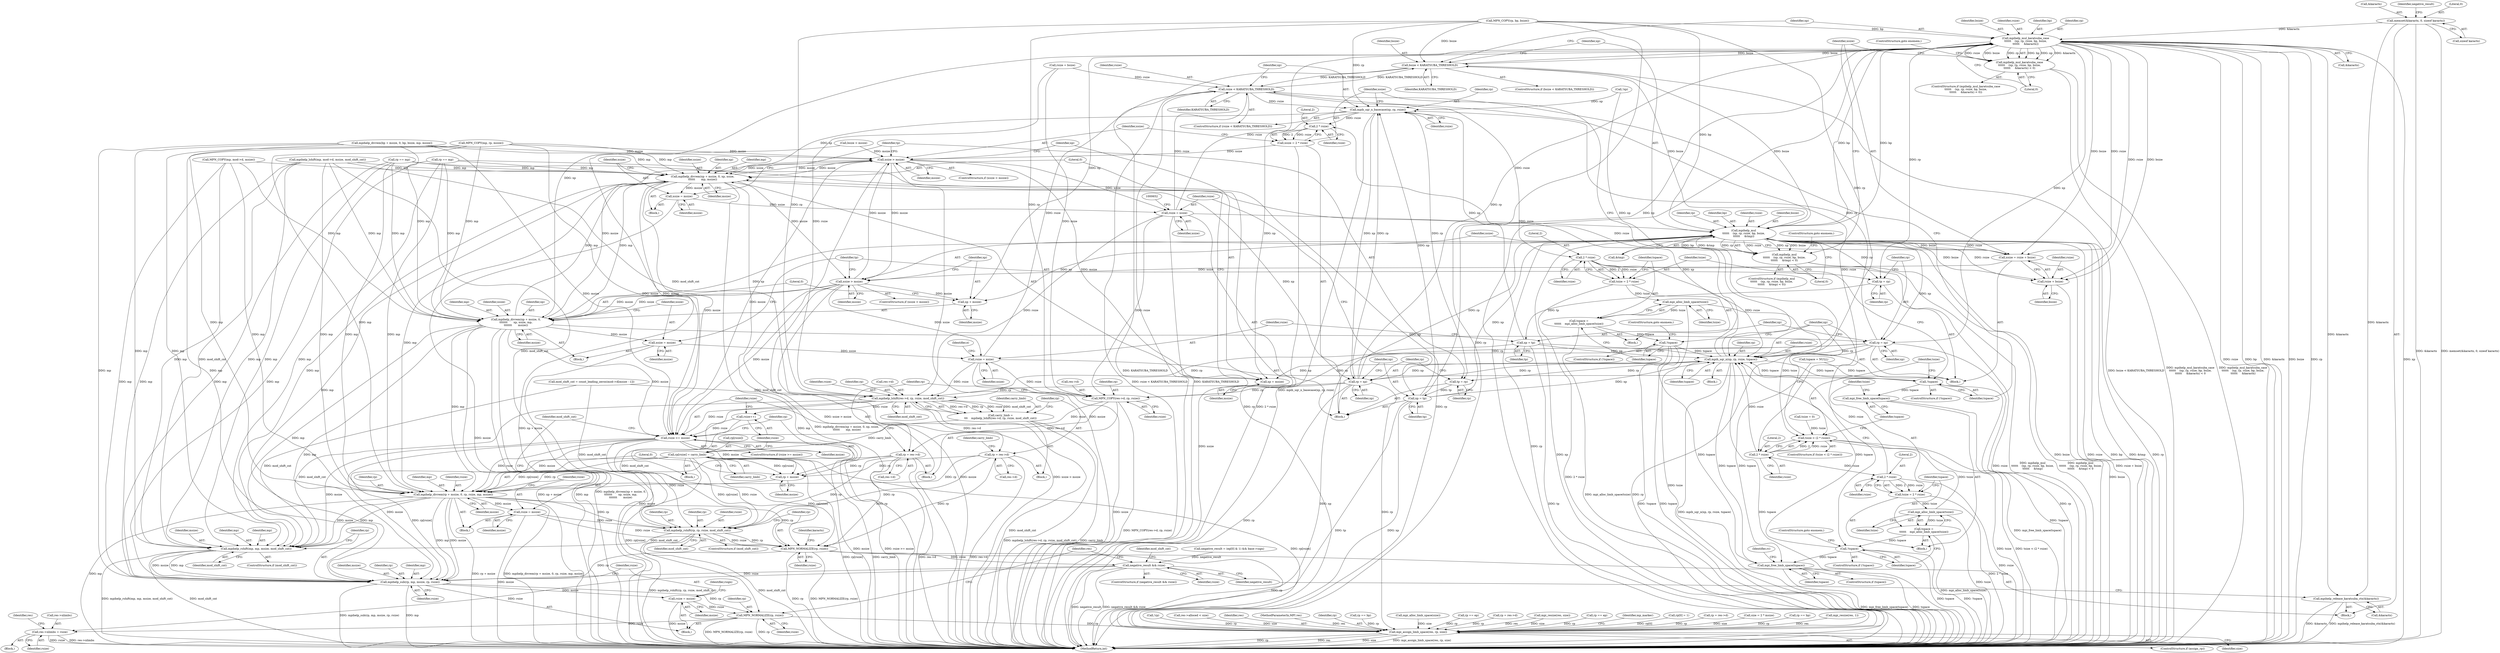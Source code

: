 digraph "0_linux_f5527fffff3f002b0a6b376163613b82f69de073@API" {
"1000508" [label="(Call,memset(&karactx, 0, sizeof karactx))"];
"1000678" [label="(Call,mpihelp_mul_karatsuba_case\n\t\t\t\t\t\t    (xp, rp, rsize, bp, bsize,\n\t\t\t\t\t\t     &karactx))"];
"1000657" [label="(Call,bsize < KARATSUBA_THRESHOLD)"];
"1000561" [label="(Call,rsize < KARATSUBA_THRESHOLD)"];
"1000564" [label="(Call,mpih_sqr_n_basecase(xp, rp, rsize))"];
"1000617" [label="(Call,2 * rsize)"];
"1000615" [label="(Call,xsize = 2 * rsize)"];
"1000621" [label="(Call,xsize > msize)"];
"1000625" [label="(Call,mpihelp_divrem(xp + msize, 0, xp, xsize,\n\t\t\t\t\t\t       mp, msize))"];
"1000634" [label="(Call,xsize = msize)"];
"1000646" [label="(Call,rsize = xsize)"];
"1000664" [label="(Call,mpihelp_mul\n\t\t\t\t\t\t    (xp, rp, rsize, bp, bsize,\n\t\t\t\t\t\t     &tmp))"];
"1000663" [label="(Call,mpihelp_mul\n\t\t\t\t\t\t    (xp, rp, rsize, bp, bsize,\n\t\t\t\t\t\t     &tmp) < 0)"];
"1000688" [label="(Call,xsize = rsize + bsize)"];
"1000694" [label="(Call,xsize > msize)"];
"1000698" [label="(Call,mpihelp_divrem(xp + msize, 0,\n\t\t\t\t\t\t\t       xp, xsize, mp,\n\t\t\t\t\t\t\t       msize))"];
"1000707" [label="(Call,xsize = msize)"];
"1000719" [label="(Call,rsize = xsize)"];
"1000747" [label="(Call,mpihelp_lshift(res->d, rp, rsize, mod_shift_cnt))"];
"1000745" [label="(Call,carry_limb =\n\t\t\t    mpihelp_lshift(res->d, rp, rsize, mod_shift_cnt))"];
"1000762" [label="(Call,rp[rsize] = carry_limb)"];
"1000787" [label="(Call,mpihelp_divrem(rp + msize, 0, rp, rsize, mp, msize))"];
"1000796" [label="(Call,rsize = msize)"];
"1000801" [label="(Call,mpihelp_rshift(rp, rp, rsize, mod_shift_cnt))"];
"1000806" [label="(Call,MPN_NORMALIZE(rp, rsize))"];
"1000813" [label="(Call,negative_result && rsize)"];
"1000824" [label="(Call,mpihelp_sub(rp, mp, msize, rp, rsize))"];
"1000830" [label="(Call,rsize = msize)"];
"1000836" [label="(Call,MPN_NORMALIZE(rp, rsize))"];
"1000839" [label="(Call,res->nlimbs = rsize)"];
"1000856" [label="(Call,mpi_assign_limb_space(res, rp, size))"];
"1000819" [label="(Call,mpihelp_rshift(mp, mp, msize, mod_shift_cnt))"];
"1000788" [label="(Call,rp + msize)"];
"1000754" [label="(Call,rp = res->d)"];
"1000767" [label="(Call,rsize++)"];
"1000783" [label="(Call,rsize >= msize)"];
"1000771" [label="(Call,MPN_COPY(res->d, rp, rsize))"];
"1000777" [label="(Call,rp = res->d)"];
"1000713" [label="(Call,rp = xp)"];
"1000610" [label="(Call,mpih_sqr_n(xp, rp, rsize, tspace))"];
"1000571" [label="(Call,!tspace)"];
"1000595" [label="(Call,mpi_free_limb_space(tspace))"];
"1000626" [label="(Call,xp + msize)"];
"1000637" [label="(Call,tp = rp)"];
"1000643" [label="(Call,xp = tp)"];
"1000640" [label="(Call,rp = xp)"];
"1000878" [label="(Call,mpi_free_limb_space(tspace))"];
"1000699" [label="(Call,xp + msize)"];
"1000690" [label="(Call,rsize + bsize)"];
"1000710" [label="(Call,tp = rp)"];
"1000716" [label="(Call,xp = tp)"];
"1000576" [label="(Call,2 * rsize)"];
"1000574" [label="(Call,tsize = 2 * rsize)"];
"1000581" [label="(Call,mpi_alloc_limb_space(tsize))"];
"1000579" [label="(Call,tspace =\n\t\t\t\t\t\t    mpi_alloc_limb_space(tsize))"];
"1000584" [label="(Call,!tspace)"];
"1000589" [label="(Call,tsize < (2 * rsize))"];
"1000591" [label="(Call,2 * rsize)"];
"1000599" [label="(Call,2 * rsize)"];
"1000597" [label="(Call,tsize = 2 * rsize)"];
"1000604" [label="(Call,mpi_alloc_limb_space(tsize))"];
"1000602" [label="(Call,tspace =\n\t\t\t\t\t\t    mpi_alloc_limb_space(tsize))"];
"1000607" [label="(Call,!tspace)"];
"1000677" [label="(Call,mpihelp_mul_karatsuba_case\n\t\t\t\t\t\t    (xp, rp, rsize, bp, bsize,\n\t\t\t\t\t\t     &karactx) < 0)"];
"1000809" [label="(Call,mpihelp_release_karatsuba_ctx(&karactx))"];
"1000809" [label="(Call,mpihelp_release_karatsuba_ctx(&karactx))"];
"1000716" [label="(Call,xp = tp)"];
"1000586" [label="(ControlStructure,goto enomem;)"];
"1000672" [label="(Literal,0)"];
"1000839" [label="(Call,res->nlimbs = rsize)"];
"1000647" [label="(Identifier,rsize)"];
"1000333" [label="(Call,mpihelp_divrem(bp + msize, 0, bp, bsize, mp, msize))"];
"1000633" [label="(Identifier,msize)"];
"1000792" [label="(Identifier,rp)"];
"1000811" [label="(Identifier,karactx)"];
"1000614" [label="(Identifier,tspace)"];
"1000714" [label="(Identifier,rp)"];
"1000692" [label="(Identifier,bsize)"];
"1000575" [label="(Identifier,tsize)"];
"1000609" [label="(ControlStructure,goto enomem;)"];
"1000686" [label="(Literal,0)"];
"1000761" [label="(Block,)"];
"1000797" [label="(Identifier,rsize)"];
"1000599" [label="(Call,2 * rsize)"];
"1000666" [label="(Identifier,rp)"];
"1000678" [label="(Call,mpihelp_mul_karatsuba_case\n\t\t\t\t\t\t    (xp, rp, rsize, bp, bsize,\n\t\t\t\t\t\t     &karactx))"];
"1000708" [label="(Identifier,xsize)"];
"1000628" [label="(Identifier,msize)"];
"1000687" [label="(ControlStructure,goto enomem;)"];
"1000509" [label="(Call,&karactx)"];
"1000694" [label="(Call,xsize > msize)"];
"1000683" [label="(Identifier,bsize)"];
"1000876" [label="(ControlStructure,if (tspace))"];
"1000668" [label="(Identifier,bp)"];
"1000806" [label="(Call,MPN_NORMALIZE(rp, rsize))"];
"1000596" [label="(Identifier,tspace)"];
"1000823" [label="(Identifier,mod_shift_cnt)"];
"1000707" [label="(Call,xsize = msize)"];
"1000676" [label="(ControlStructure,if (mpihelp_mul_karatsuba_case\n\t\t\t\t\t\t    (xp, rp, rsize, bp, bsize,\n\t\t\t\t\t\t     &karactx) < 0))"];
"1000564" [label="(Call,mpih_sqr_n_basecase(xp, rp, rsize))"];
"1000782" [label="(ControlStructure,if (rsize >= msize))"];
"1000834" [label="(Identifier,rsign)"];
"1000557" [label="(Block,)"];
"1000311" [label="(Call,bsize > msize)"];
"1000838" [label="(Identifier,rsize)"];
"1000703" [label="(Identifier,xp)"];
"1000818" [label="(Identifier,mod_shift_cnt)"];
"1000815" [label="(Identifier,rsize)"];
"1000702" [label="(Literal,0)"];
"1000681" [label="(Identifier,rsize)"];
"1000382" [label="(Call,rp == mp)"];
"1000663" [label="(Call,mpihelp_mul\n\t\t\t\t\t\t    (xp, rp, rsize, bp, bsize,\n\t\t\t\t\t\t     &tmp) < 0)"];
"1000706" [label="(Identifier,msize)"];
"1000253" [label="(Call,rp[0] = 1)"];
"1000645" [label="(Identifier,tp)"];
"1000819" [label="(Call,mpihelp_rshift(mp, mp, msize, mod_shift_cnt))"];
"1000798" [label="(Identifier,msize)"];
"1000515" [label="(Identifier,negative_result)"];
"1000248" [label="(Call,rp = res->d)"];
"1000608" [label="(Identifier,tspace)"];
"1000800" [label="(Identifier,mod_shift_cnt)"];
"1000747" [label="(Call,mpihelp_lshift(res->d, rp, rsize, mod_shift_cnt))"];
"1000626" [label="(Call,xp + msize)"];
"1000286" [label="(Call,mpihelp_lshift(mp, mod->d, msize, mod_shift_cnt))"];
"1000771" [label="(Call,MPN_COPY(res->d, rp, rsize))"];
"1000794" [label="(Identifier,mp)"];
"1000689" [label="(Identifier,xsize)"];
"1000183" [label="(Call,size = 2 * msize)"];
"1000804" [label="(Identifier,rsize)"];
"1000760" [label="(Identifier,carry_limb)"];
"1000639" [label="(Identifier,rp)"];
"1000572" [label="(Identifier,tspace)"];
"1000825" [label="(Identifier,rp)"];
"1000624" [label="(Block,)"];
"1000841" [label="(Identifier,res)"];
"1000696" [label="(Identifier,msize)"];
"1000711" [label="(Identifier,tp)"];
"1000667" [label="(Identifier,rsize)"];
"1000881" [label="(Identifier,rc)"];
"1000799" [label="(ControlStructure,if (mod_shift_cnt))"];
"1000643" [label="(Call,xp = tp)"];
"1000831" [label="(Identifier,rsize)"];
"1000567" [label="(Identifier,rsize)"];
"1000629" [label="(Literal,0)"];
"1000723" [label="(Identifier,e)"];
"1000700" [label="(Identifier,xp)"];
"1000814" [label="(Identifier,negative_result)"];
"1000632" [label="(Identifier,mp)"];
"1000719" [label="(Call,rsize = xsize)"];
"1000843" [label="(Identifier,rsize)"];
"1000817" [label="(ControlStructure,if (mod_shift_cnt))"];
"1000595" [label="(Call,mpi_free_limb_space(tspace))"];
"1000644" [label="(Identifier,xp)"];
"1000385" [label="(Call,rp == bp)"];
"1000560" [label="(ControlStructure,if (rsize < KARATSUBA_THRESHOLD))"];
"1000768" [label="(Identifier,rsize)"];
"1000801" [label="(Call,mpihelp_rshift(rp, rp, rsize, mod_shift_cnt))"];
"1000592" [label="(Literal,2)"];
"1000748" [label="(Call,res->d)"];
"1000473" [label="(Call,MPN_COPY(mp, rp, msize))"];
"1000243" [label="(Call,mpi_resize(res, 1))"];
"1000697" [label="(Block,)"];
"1000611" [label="(Identifier,xp)"];
"1000512" [label="(Call,sizeof karactx)"];
"1000832" [label="(Identifier,msize)"];
"1000580" [label="(Identifier,tspace)"];
"1000673" [label="(ControlStructure,goto enomem;)"];
"1000636" [label="(Identifier,msize)"];
"1000394" [label="(Call,!rp)"];
"1000856" [label="(Call,mpi_assign_limb_space(res, rp, size))"];
"1000790" [label="(Identifier,msize)"];
"1000511" [label="(Literal,0)"];
"1000477" [label="(Call,MPN_COPY(rp, bp, bsize))"];
"1000294" [label="(Call,MPN_COPY(mp, mod->d, msize))"];
"1000604" [label="(Call,mpi_alloc_limb_space(tsize))"];
"1000481" [label="(Call,rsize = bsize)"];
"1000721" [label="(Identifier,xsize)"];
"1000699" [label="(Call,xp + msize)"];
"1000635" [label="(Identifier,xsize)"];
"1000617" [label="(Call,2 * rsize)"];
"1000573" [label="(Block,)"];
"1000370" [label="(Call,res->alloced < size)"];
"1000631" [label="(Identifier,xsize)"];
"1000634" [label="(Call,xsize = msize)"];
"1000786" [label="(Block,)"];
"1000820" [label="(Identifier,mp)"];
"1000717" [label="(Identifier,xp)"];
"1000613" [label="(Identifier,rsize)"];
"1000691" [label="(Identifier,rsize)"];
"1000720" [label="(Identifier,rsize)"];
"1000712" [label="(Identifier,rp)"];
"1000659" [label="(Identifier,KARATSUBA_THRESHOLD)"];
"1000783" [label="(Call,rsize >= msize)"];
"1000669" [label="(Identifier,bsize)"];
"1000579" [label="(Call,tspace =\n\t\t\t\t\t\t    mpi_alloc_limb_space(tsize))"];
"1000715" [label="(Identifier,xp)"];
"1000755" [label="(Identifier,rp)"];
"1000598" [label="(Identifier,tsize)"];
"1000638" [label="(Identifier,tp)"];
"1000591" [label="(Call,2 * rsize)"];
"1000802" [label="(Identifier,rp)"];
"1000767" [label="(Call,rsize++)"];
"1000514" [label="(Call,negative_result = (ep[0] & 1) && base->sign)"];
"1000616" [label="(Identifier,xsize)"];
"1000770" [label="(Block,)"];
"1000620" [label="(ControlStructure,if (xsize > msize))"];
"1000710" [label="(Call,tp = rp)"];
"1000791" [label="(Literal,0)"];
"1000846" [label="(Identifier,res)"];
"1000618" [label="(Literal,2)"];
"1000857" [label="(Identifier,res)"];
"1000824" [label="(Call,mpihelp_sub(rp, mp, msize, rp, rsize))"];
"1000607" [label="(Call,!tspace)"];
"1000590" [label="(Identifier,tsize)"];
"1000505" [label="(Call,!xp)"];
"1000577" [label="(Literal,2)"];
"1000656" [label="(ControlStructure,if (bsize < KARATSUBA_THRESHOLD))"];
"1000775" [label="(Identifier,rp)"];
"1000808" [label="(Identifier,rsize)"];
"1000693" [label="(ControlStructure,if (xsize > msize))"];
"1000718" [label="(Identifier,tp)"];
"1000879" [label="(Identifier,tspace)"];
"1000561" [label="(Call,rsize < KARATSUBA_THRESHOLD)"];
"1000563" [label="(Identifier,KARATSUBA_THRESHOLD)"];
"1000796" [label="(Call,rsize = msize)"];
"1000701" [label="(Identifier,msize)"];
"1000627" [label="(Identifier,xp)"];
"1000785" [label="(Identifier,msize)"];
"1000637" [label="(Call,tp = rp)"];
"1000570" [label="(ControlStructure,if (!tspace))"];
"1000582" [label="(Identifier,tsize)"];
"1000120" [label="(MethodParameterIn,MPI res)"];
"1000682" [label="(Identifier,bp)"];
"1000508" [label="(Call,memset(&karactx, 0, sizeof karactx))"];
"1000777" [label="(Call,rp = res->d)"];
"1000594" [label="(Block,)"];
"1000793" [label="(Identifier,rsize)"];
"1000615" [label="(Call,xsize = 2 * rsize)"];
"1000813" [label="(Call,negative_result && rsize)"];
"1000565" [label="(Identifier,xp)"];
"1000646" [label="(Call,rsize = xsize)"];
"1000658" [label="(Identifier,bsize)"];
"1000679" [label="(Identifier,xp)"];
"1000776" [label="(Identifier,rsize)"];
"1000602" [label="(Call,tspace =\n\t\t\t\t\t\t    mpi_alloc_limb_space(tsize))"];
"1000605" [label="(Identifier,tsize)"];
"1000457" [label="(Call,rp == mp)"];
"1000763" [label="(Call,rp[rsize])"];
"1000827" [label="(Identifier,msize)"];
"1000578" [label="(Identifier,rsize)"];
"1000744" [label="(Block,)"];
"1000600" [label="(Literal,2)"];
"1000766" [label="(Identifier,carry_limb)"];
"1000576" [label="(Call,2 * rsize)"];
"1000840" [label="(Call,res->nlimbs)"];
"1000858" [label="(Identifier,rp)"];
"1000619" [label="(Identifier,rsize)"];
"1000588" [label="(ControlStructure,if (tsize < (2 * rsize)))"];
"1000603" [label="(Identifier,tspace)"];
"1000417" [label="(Call,rp == bp)"];
"1000836" [label="(Call,MPN_NORMALIZE(rp, rsize))"];
"1000391" [label="(Call,mpi_alloc_limb_space(size))"];
"1000124" [label="(Block,)"];
"1000756" [label="(Call,res->d)"];
"1000621" [label="(Call,xsize > msize)"];
"1000788" [label="(Call,rp + msize)"];
"1000803" [label="(Identifier,rp)"];
"1000807" [label="(Identifier,rp)"];
"1000816" [label="(Block,)"];
"1000641" [label="(Identifier,rp)"];
"1000630" [label="(Identifier,xp)"];
"1000705" [label="(Identifier,mp)"];
"1000821" [label="(Identifier,mp)"];
"1000657" [label="(Call,bsize < KARATSUBA_THRESHOLD)"];
"1000438" [label="(Call,rp == ep)"];
"1000670" [label="(Call,&tmp)"];
"1000854" [label="(ControlStructure,if (assign_rp))"];
"1000704" [label="(Identifier,xsize)"];
"1000784" [label="(Identifier,rsize)"];
"1000569" [label="(Block,)"];
"1000684" [label="(Call,&karactx)"];
"1000574" [label="(Call,tsize = 2 * rsize)"];
"1000778" [label="(Identifier,rp)"];
"1000805" [label="(Identifier,mod_shift_cnt)"];
"1000583" [label="(ControlStructure,if (!tspace))"];
"1000677" [label="(Call,mpihelp_mul_karatsuba_case\n\t\t\t\t\t\t    (xp, rp, rsize, bp, bsize,\n\t\t\t\t\t\t     &karactx) < 0)"];
"1000779" [label="(Call,res->d)"];
"1000581" [label="(Call,mpi_alloc_limb_space(tsize))"];
"1000566" [label="(Identifier,rp)"];
"1000584" [label="(Call,!tspace)"];
"1000745" [label="(Call,carry_limb =\n\t\t\t    mpihelp_lshift(res->d, rp, rsize, mod_shift_cnt))"];
"1000640" [label="(Call,rp = xp)"];
"1000752" [label="(Identifier,rsize)"];
"1000198" [label="(Call,rp = res->d)"];
"1000859" [label="(Identifier,size)"];
"1000789" [label="(Identifier,rp)"];
"1000828" [label="(Identifier,rp)"];
"1000589" [label="(Call,tsize < (2 * rsize))"];
"1000606" [label="(ControlStructure,if (!tspace))"];
"1000746" [label="(Identifier,carry_limb)"];
"1000487" [label="(Block,)"];
"1000404" [label="(Call,mpi_resize(res, size))"];
"1000665" [label="(Identifier,xp)"];
"1000610" [label="(Call,mpih_sqr_n(xp, rp, rsize, tspace))"];
"1000622" [label="(Identifier,xsize)"];
"1000826" [label="(Identifier,mp)"];
"1000762" [label="(Call,rp[rsize] = carry_limb)"];
"1000623" [label="(Identifier,msize)"];
"1000787" [label="(Call,mpihelp_divrem(rp + msize, 0, rp, rsize, mp, msize))"];
"1000593" [label="(Identifier,rsize)"];
"1000795" [label="(Identifier,msize)"];
"1000837" [label="(Identifier,rp)"];
"1000601" [label="(Identifier,rsize)"];
"1000810" [label="(Call,&karactx)"];
"1000882" [label="(MethodReturn,int)"];
"1000378" [label="(Call,rp == ep)"];
"1000688" [label="(Call,xsize = rsize + bsize)"];
"1000562" [label="(Identifier,rsize)"];
"1000812" [label="(ControlStructure,if (negative_result && rsize))"];
"1000751" [label="(Identifier,rp)"];
"1000662" [label="(ControlStructure,if (mpihelp_mul\n\t\t\t\t\t\t    (xp, rp, rsize, bp, bsize,\n\t\t\t\t\t\t     &tmp) < 0))"];
"1000822" [label="(Identifier,msize)"];
"1000753" [label="(Identifier,mod_shift_cnt)"];
"1000713" [label="(Call,rp = xp)"];
"1000829" [label="(Identifier,rsize)"];
"1000772" [label="(Call,res->d)"];
"1000698" [label="(Call,mpihelp_divrem(xp + msize, 0,\n\t\t\t\t\t\t\t       xp, xsize, mp,\n\t\t\t\t\t\t\t       msize))"];
"1000625" [label="(Call,mpihelp_divrem(xp + msize, 0, xp, xsize,\n\t\t\t\t\t\t       mp, msize))"];
"1000680" [label="(Identifier,rp)"];
"1000571" [label="(Call,!tspace)"];
"1000861" [label="(Identifier,mp_marker)"];
"1000142" [label="(Call,tspace = NULL)"];
"1000642" [label="(Identifier,xp)"];
"1000597" [label="(Call,tsize = 2 * rsize)"];
"1000754" [label="(Call,rp = res->d)"];
"1000612" [label="(Identifier,rp)"];
"1000830" [label="(Call,rsize = msize)"];
"1000664" [label="(Call,mpihelp_mul\n\t\t\t\t\t\t    (xp, rp, rsize, bp, bsize,\n\t\t\t\t\t\t     &tmp))"];
"1000695" [label="(Identifier,xsize)"];
"1000165" [label="(Call,tsize = 0)"];
"1000690" [label="(Call,rsize + bsize)"];
"1000585" [label="(Identifier,tspace)"];
"1000648" [label="(Identifier,xsize)"];
"1000655" [label="(Block,)"];
"1000274" [label="(Call,mod_shift_cnt = count_leading_zeros(mod->d[msize - 1]))"];
"1000878" [label="(Call,mpi_free_limb_space(tspace))"];
"1000709" [label="(Identifier,msize)"];
"1000508" -> "1000487"  [label="AST: "];
"1000508" -> "1000512"  [label="CFG: "];
"1000509" -> "1000508"  [label="AST: "];
"1000511" -> "1000508"  [label="AST: "];
"1000512" -> "1000508"  [label="AST: "];
"1000515" -> "1000508"  [label="CFG: "];
"1000508" -> "1000882"  [label="DDG: &karactx"];
"1000508" -> "1000882"  [label="DDG: memset(&karactx, 0, sizeof karactx)"];
"1000508" -> "1000678"  [label="DDG: &karactx"];
"1000508" -> "1000809"  [label="DDG: &karactx"];
"1000678" -> "1000677"  [label="AST: "];
"1000678" -> "1000684"  [label="CFG: "];
"1000679" -> "1000678"  [label="AST: "];
"1000680" -> "1000678"  [label="AST: "];
"1000681" -> "1000678"  [label="AST: "];
"1000682" -> "1000678"  [label="AST: "];
"1000683" -> "1000678"  [label="AST: "];
"1000684" -> "1000678"  [label="AST: "];
"1000686" -> "1000678"  [label="CFG: "];
"1000678" -> "1000882"  [label="DDG: rsize"];
"1000678" -> "1000882"  [label="DDG: bp"];
"1000678" -> "1000882"  [label="DDG: &karactx"];
"1000678" -> "1000882"  [label="DDG: bsize"];
"1000678" -> "1000882"  [label="DDG: rp"];
"1000678" -> "1000882"  [label="DDG: xp"];
"1000678" -> "1000657"  [label="DDG: bsize"];
"1000678" -> "1000664"  [label="DDG: bp"];
"1000678" -> "1000677"  [label="DDG: bp"];
"1000678" -> "1000677"  [label="DDG: xp"];
"1000678" -> "1000677"  [label="DDG: &karactx"];
"1000678" -> "1000677"  [label="DDG: rsize"];
"1000678" -> "1000677"  [label="DDG: bsize"];
"1000678" -> "1000677"  [label="DDG: rp"];
"1000643" -> "1000678"  [label="DDG: xp"];
"1000640" -> "1000678"  [label="DDG: rp"];
"1000646" -> "1000678"  [label="DDG: rsize"];
"1000664" -> "1000678"  [label="DDG: bp"];
"1000477" -> "1000678"  [label="DDG: bp"];
"1000657" -> "1000678"  [label="DDG: bsize"];
"1000678" -> "1000688"  [label="DDG: rsize"];
"1000678" -> "1000688"  [label="DDG: bsize"];
"1000678" -> "1000690"  [label="DDG: rsize"];
"1000678" -> "1000690"  [label="DDG: bsize"];
"1000678" -> "1000698"  [label="DDG: xp"];
"1000678" -> "1000699"  [label="DDG: xp"];
"1000678" -> "1000710"  [label="DDG: rp"];
"1000678" -> "1000713"  [label="DDG: xp"];
"1000678" -> "1000809"  [label="DDG: &karactx"];
"1000678" -> "1000856"  [label="DDG: rp"];
"1000657" -> "1000656"  [label="AST: "];
"1000657" -> "1000659"  [label="CFG: "];
"1000658" -> "1000657"  [label="AST: "];
"1000659" -> "1000657"  [label="AST: "];
"1000665" -> "1000657"  [label="CFG: "];
"1000679" -> "1000657"  [label="CFG: "];
"1000657" -> "1000882"  [label="DDG: KARATSUBA_THRESHOLD"];
"1000657" -> "1000882"  [label="DDG: bsize < KARATSUBA_THRESHOLD"];
"1000657" -> "1000561"  [label="DDG: KARATSUBA_THRESHOLD"];
"1000477" -> "1000657"  [label="DDG: bsize"];
"1000664" -> "1000657"  [label="DDG: bsize"];
"1000561" -> "1000657"  [label="DDG: KARATSUBA_THRESHOLD"];
"1000657" -> "1000664"  [label="DDG: bsize"];
"1000561" -> "1000560"  [label="AST: "];
"1000561" -> "1000563"  [label="CFG: "];
"1000562" -> "1000561"  [label="AST: "];
"1000563" -> "1000561"  [label="AST: "];
"1000565" -> "1000561"  [label="CFG: "];
"1000572" -> "1000561"  [label="CFG: "];
"1000561" -> "1000882"  [label="DDG: KARATSUBA_THRESHOLD"];
"1000561" -> "1000882"  [label="DDG: rsize < KARATSUBA_THRESHOLD"];
"1000646" -> "1000561"  [label="DDG: rsize"];
"1000719" -> "1000561"  [label="DDG: rsize"];
"1000481" -> "1000561"  [label="DDG: rsize"];
"1000561" -> "1000564"  [label="DDG: rsize"];
"1000561" -> "1000576"  [label="DDG: rsize"];
"1000561" -> "1000591"  [label="DDG: rsize"];
"1000564" -> "1000560"  [label="AST: "];
"1000564" -> "1000567"  [label="CFG: "];
"1000565" -> "1000564"  [label="AST: "];
"1000566" -> "1000564"  [label="AST: "];
"1000567" -> "1000564"  [label="AST: "];
"1000616" -> "1000564"  [label="CFG: "];
"1000564" -> "1000882"  [label="DDG: mpih_sqr_n_basecase(xp, rp, rsize)"];
"1000505" -> "1000564"  [label="DDG: xp"];
"1000643" -> "1000564"  [label="DDG: xp"];
"1000716" -> "1000564"  [label="DDG: xp"];
"1000713" -> "1000564"  [label="DDG: rp"];
"1000640" -> "1000564"  [label="DDG: rp"];
"1000477" -> "1000564"  [label="DDG: rp"];
"1000564" -> "1000617"  [label="DDG: rsize"];
"1000564" -> "1000625"  [label="DDG: xp"];
"1000564" -> "1000626"  [label="DDG: xp"];
"1000564" -> "1000637"  [label="DDG: rp"];
"1000564" -> "1000640"  [label="DDG: xp"];
"1000617" -> "1000615"  [label="AST: "];
"1000617" -> "1000619"  [label="CFG: "];
"1000618" -> "1000617"  [label="AST: "];
"1000619" -> "1000617"  [label="AST: "];
"1000615" -> "1000617"  [label="CFG: "];
"1000617" -> "1000615"  [label="DDG: 2"];
"1000617" -> "1000615"  [label="DDG: rsize"];
"1000610" -> "1000617"  [label="DDG: rsize"];
"1000615" -> "1000557"  [label="AST: "];
"1000616" -> "1000615"  [label="AST: "];
"1000622" -> "1000615"  [label="CFG: "];
"1000615" -> "1000882"  [label="DDG: 2 * rsize"];
"1000615" -> "1000621"  [label="DDG: xsize"];
"1000621" -> "1000620"  [label="AST: "];
"1000621" -> "1000623"  [label="CFG: "];
"1000622" -> "1000621"  [label="AST: "];
"1000623" -> "1000621"  [label="AST: "];
"1000627" -> "1000621"  [label="CFG: "];
"1000638" -> "1000621"  [label="CFG: "];
"1000621" -> "1000882"  [label="DDG: msize"];
"1000621" -> "1000882"  [label="DDG: xsize > msize"];
"1000694" -> "1000621"  [label="DDG: msize"];
"1000698" -> "1000621"  [label="DDG: msize"];
"1000311" -> "1000621"  [label="DDG: msize"];
"1000473" -> "1000621"  [label="DDG: msize"];
"1000333" -> "1000621"  [label="DDG: msize"];
"1000625" -> "1000621"  [label="DDG: msize"];
"1000621" -> "1000625"  [label="DDG: msize"];
"1000621" -> "1000625"  [label="DDG: xsize"];
"1000621" -> "1000626"  [label="DDG: msize"];
"1000621" -> "1000646"  [label="DDG: xsize"];
"1000621" -> "1000694"  [label="DDG: msize"];
"1000621" -> "1000783"  [label="DDG: msize"];
"1000625" -> "1000624"  [label="AST: "];
"1000625" -> "1000633"  [label="CFG: "];
"1000626" -> "1000625"  [label="AST: "];
"1000629" -> "1000625"  [label="AST: "];
"1000630" -> "1000625"  [label="AST: "];
"1000631" -> "1000625"  [label="AST: "];
"1000632" -> "1000625"  [label="AST: "];
"1000633" -> "1000625"  [label="AST: "];
"1000635" -> "1000625"  [label="CFG: "];
"1000625" -> "1000882"  [label="DDG: xp + msize"];
"1000625" -> "1000882"  [label="DDG: mp"];
"1000625" -> "1000882"  [label="DDG: mpihelp_divrem(xp + msize, 0, xp, xsize,\n\t\t\t\t\t\t       mp, msize)"];
"1000610" -> "1000625"  [label="DDG: xp"];
"1000457" -> "1000625"  [label="DDG: mp"];
"1000382" -> "1000625"  [label="DDG: mp"];
"1000286" -> "1000625"  [label="DDG: mp"];
"1000473" -> "1000625"  [label="DDG: mp"];
"1000698" -> "1000625"  [label="DDG: mp"];
"1000294" -> "1000625"  [label="DDG: mp"];
"1000333" -> "1000625"  [label="DDG: mp"];
"1000625" -> "1000634"  [label="DDG: msize"];
"1000625" -> "1000640"  [label="DDG: xp"];
"1000625" -> "1000694"  [label="DDG: msize"];
"1000625" -> "1000698"  [label="DDG: mp"];
"1000625" -> "1000783"  [label="DDG: msize"];
"1000625" -> "1000787"  [label="DDG: mp"];
"1000625" -> "1000819"  [label="DDG: mp"];
"1000625" -> "1000824"  [label="DDG: mp"];
"1000634" -> "1000624"  [label="AST: "];
"1000634" -> "1000636"  [label="CFG: "];
"1000635" -> "1000634"  [label="AST: "];
"1000636" -> "1000634"  [label="AST: "];
"1000638" -> "1000634"  [label="CFG: "];
"1000634" -> "1000882"  [label="DDG: msize"];
"1000634" -> "1000646"  [label="DDG: xsize"];
"1000646" -> "1000557"  [label="AST: "];
"1000646" -> "1000648"  [label="CFG: "];
"1000647" -> "1000646"  [label="AST: "];
"1000648" -> "1000646"  [label="AST: "];
"1000652" -> "1000646"  [label="CFG: "];
"1000646" -> "1000882"  [label="DDG: xsize"];
"1000646" -> "1000664"  [label="DDG: rsize"];
"1000646" -> "1000747"  [label="DDG: rsize"];
"1000646" -> "1000771"  [label="DDG: rsize"];
"1000664" -> "1000663"  [label="AST: "];
"1000664" -> "1000670"  [label="CFG: "];
"1000665" -> "1000664"  [label="AST: "];
"1000666" -> "1000664"  [label="AST: "];
"1000667" -> "1000664"  [label="AST: "];
"1000668" -> "1000664"  [label="AST: "];
"1000669" -> "1000664"  [label="AST: "];
"1000670" -> "1000664"  [label="AST: "];
"1000672" -> "1000664"  [label="CFG: "];
"1000664" -> "1000882"  [label="DDG: bp"];
"1000664" -> "1000882"  [label="DDG: &tmp"];
"1000664" -> "1000882"  [label="DDG: rp"];
"1000664" -> "1000882"  [label="DDG: xp"];
"1000664" -> "1000882"  [label="DDG: bsize"];
"1000664" -> "1000882"  [label="DDG: rsize"];
"1000664" -> "1000663"  [label="DDG: rsize"];
"1000664" -> "1000663"  [label="DDG: xp"];
"1000664" -> "1000663"  [label="DDG: bsize"];
"1000664" -> "1000663"  [label="DDG: bp"];
"1000664" -> "1000663"  [label="DDG: &tmp"];
"1000664" -> "1000663"  [label="DDG: rp"];
"1000643" -> "1000664"  [label="DDG: xp"];
"1000640" -> "1000664"  [label="DDG: rp"];
"1000477" -> "1000664"  [label="DDG: bp"];
"1000664" -> "1000688"  [label="DDG: rsize"];
"1000664" -> "1000688"  [label="DDG: bsize"];
"1000664" -> "1000690"  [label="DDG: rsize"];
"1000664" -> "1000690"  [label="DDG: bsize"];
"1000664" -> "1000698"  [label="DDG: xp"];
"1000664" -> "1000699"  [label="DDG: xp"];
"1000664" -> "1000710"  [label="DDG: rp"];
"1000664" -> "1000713"  [label="DDG: xp"];
"1000664" -> "1000856"  [label="DDG: rp"];
"1000663" -> "1000662"  [label="AST: "];
"1000663" -> "1000672"  [label="CFG: "];
"1000672" -> "1000663"  [label="AST: "];
"1000673" -> "1000663"  [label="CFG: "];
"1000689" -> "1000663"  [label="CFG: "];
"1000663" -> "1000882"  [label="DDG: mpihelp_mul\n\t\t\t\t\t\t    (xp, rp, rsize, bp, bsize,\n\t\t\t\t\t\t     &tmp) < 0"];
"1000663" -> "1000882"  [label="DDG: mpihelp_mul\n\t\t\t\t\t\t    (xp, rp, rsize, bp, bsize,\n\t\t\t\t\t\t     &tmp)"];
"1000688" -> "1000655"  [label="AST: "];
"1000688" -> "1000690"  [label="CFG: "];
"1000689" -> "1000688"  [label="AST: "];
"1000690" -> "1000688"  [label="AST: "];
"1000695" -> "1000688"  [label="CFG: "];
"1000688" -> "1000882"  [label="DDG: rsize + bsize"];
"1000688" -> "1000694"  [label="DDG: xsize"];
"1000694" -> "1000693"  [label="AST: "];
"1000694" -> "1000696"  [label="CFG: "];
"1000695" -> "1000694"  [label="AST: "];
"1000696" -> "1000694"  [label="AST: "];
"1000700" -> "1000694"  [label="CFG: "];
"1000711" -> "1000694"  [label="CFG: "];
"1000694" -> "1000882"  [label="DDG: msize"];
"1000694" -> "1000882"  [label="DDG: xsize > msize"];
"1000694" -> "1000698"  [label="DDG: msize"];
"1000694" -> "1000698"  [label="DDG: xsize"];
"1000694" -> "1000699"  [label="DDG: msize"];
"1000694" -> "1000719"  [label="DDG: xsize"];
"1000694" -> "1000783"  [label="DDG: msize"];
"1000698" -> "1000697"  [label="AST: "];
"1000698" -> "1000706"  [label="CFG: "];
"1000699" -> "1000698"  [label="AST: "];
"1000702" -> "1000698"  [label="AST: "];
"1000703" -> "1000698"  [label="AST: "];
"1000704" -> "1000698"  [label="AST: "];
"1000705" -> "1000698"  [label="AST: "];
"1000706" -> "1000698"  [label="AST: "];
"1000708" -> "1000698"  [label="CFG: "];
"1000698" -> "1000882"  [label="DDG: xp + msize"];
"1000698" -> "1000882"  [label="DDG: mp"];
"1000698" -> "1000882"  [label="DDG: mpihelp_divrem(xp + msize, 0,\n\t\t\t\t\t\t\t       xp, xsize, mp,\n\t\t\t\t\t\t\t       msize)"];
"1000457" -> "1000698"  [label="DDG: mp"];
"1000382" -> "1000698"  [label="DDG: mp"];
"1000286" -> "1000698"  [label="DDG: mp"];
"1000473" -> "1000698"  [label="DDG: mp"];
"1000294" -> "1000698"  [label="DDG: mp"];
"1000333" -> "1000698"  [label="DDG: mp"];
"1000698" -> "1000707"  [label="DDG: msize"];
"1000698" -> "1000713"  [label="DDG: xp"];
"1000698" -> "1000783"  [label="DDG: msize"];
"1000698" -> "1000787"  [label="DDG: mp"];
"1000698" -> "1000819"  [label="DDG: mp"];
"1000698" -> "1000824"  [label="DDG: mp"];
"1000707" -> "1000697"  [label="AST: "];
"1000707" -> "1000709"  [label="CFG: "];
"1000708" -> "1000707"  [label="AST: "];
"1000709" -> "1000707"  [label="AST: "];
"1000711" -> "1000707"  [label="CFG: "];
"1000707" -> "1000882"  [label="DDG: msize"];
"1000707" -> "1000719"  [label="DDG: xsize"];
"1000719" -> "1000655"  [label="AST: "];
"1000719" -> "1000721"  [label="CFG: "];
"1000720" -> "1000719"  [label="AST: "];
"1000721" -> "1000719"  [label="AST: "];
"1000723" -> "1000719"  [label="CFG: "];
"1000719" -> "1000882"  [label="DDG: xsize"];
"1000719" -> "1000747"  [label="DDG: rsize"];
"1000719" -> "1000771"  [label="DDG: rsize"];
"1000747" -> "1000745"  [label="AST: "];
"1000747" -> "1000753"  [label="CFG: "];
"1000748" -> "1000747"  [label="AST: "];
"1000751" -> "1000747"  [label="AST: "];
"1000752" -> "1000747"  [label="AST: "];
"1000753" -> "1000747"  [label="AST: "];
"1000745" -> "1000747"  [label="CFG: "];
"1000747" -> "1000882"  [label="DDG: mod_shift_cnt"];
"1000747" -> "1000745"  [label="DDG: res->d"];
"1000747" -> "1000745"  [label="DDG: rp"];
"1000747" -> "1000745"  [label="DDG: rsize"];
"1000747" -> "1000745"  [label="DDG: mod_shift_cnt"];
"1000713" -> "1000747"  [label="DDG: rp"];
"1000640" -> "1000747"  [label="DDG: rp"];
"1000477" -> "1000747"  [label="DDG: rp"];
"1000481" -> "1000747"  [label="DDG: rsize"];
"1000286" -> "1000747"  [label="DDG: mod_shift_cnt"];
"1000274" -> "1000747"  [label="DDG: mod_shift_cnt"];
"1000747" -> "1000754"  [label="DDG: res->d"];
"1000747" -> "1000767"  [label="DDG: rsize"];
"1000747" -> "1000783"  [label="DDG: rsize"];
"1000747" -> "1000801"  [label="DDG: mod_shift_cnt"];
"1000747" -> "1000819"  [label="DDG: mod_shift_cnt"];
"1000745" -> "1000744"  [label="AST: "];
"1000746" -> "1000745"  [label="AST: "];
"1000755" -> "1000745"  [label="CFG: "];
"1000745" -> "1000882"  [label="DDG: mpihelp_lshift(res->d, rp, rsize, mod_shift_cnt)"];
"1000745" -> "1000882"  [label="DDG: carry_limb"];
"1000745" -> "1000762"  [label="DDG: carry_limb"];
"1000762" -> "1000761"  [label="AST: "];
"1000762" -> "1000766"  [label="CFG: "];
"1000763" -> "1000762"  [label="AST: "];
"1000766" -> "1000762"  [label="AST: "];
"1000768" -> "1000762"  [label="CFG: "];
"1000762" -> "1000882"  [label="DDG: carry_limb"];
"1000762" -> "1000882"  [label="DDG: rp[rsize]"];
"1000762" -> "1000787"  [label="DDG: rp[rsize]"];
"1000762" -> "1000788"  [label="DDG: rp[rsize]"];
"1000762" -> "1000801"  [label="DDG: rp[rsize]"];
"1000762" -> "1000806"  [label="DDG: rp[rsize]"];
"1000762" -> "1000824"  [label="DDG: rp[rsize]"];
"1000762" -> "1000836"  [label="DDG: rp[rsize]"];
"1000762" -> "1000856"  [label="DDG: rp[rsize]"];
"1000787" -> "1000786"  [label="AST: "];
"1000787" -> "1000795"  [label="CFG: "];
"1000788" -> "1000787"  [label="AST: "];
"1000791" -> "1000787"  [label="AST: "];
"1000792" -> "1000787"  [label="AST: "];
"1000793" -> "1000787"  [label="AST: "];
"1000794" -> "1000787"  [label="AST: "];
"1000795" -> "1000787"  [label="AST: "];
"1000797" -> "1000787"  [label="CFG: "];
"1000787" -> "1000882"  [label="DDG: rp + msize"];
"1000787" -> "1000882"  [label="DDG: mp"];
"1000787" -> "1000882"  [label="DDG: mpihelp_divrem(rp + msize, 0, rp, rsize, mp, msize)"];
"1000754" -> "1000787"  [label="DDG: rp"];
"1000777" -> "1000787"  [label="DDG: rp"];
"1000783" -> "1000787"  [label="DDG: msize"];
"1000783" -> "1000787"  [label="DDG: rsize"];
"1000457" -> "1000787"  [label="DDG: mp"];
"1000382" -> "1000787"  [label="DDG: mp"];
"1000286" -> "1000787"  [label="DDG: mp"];
"1000473" -> "1000787"  [label="DDG: mp"];
"1000294" -> "1000787"  [label="DDG: mp"];
"1000333" -> "1000787"  [label="DDG: mp"];
"1000787" -> "1000796"  [label="DDG: msize"];
"1000787" -> "1000801"  [label="DDG: rp"];
"1000787" -> "1000806"  [label="DDG: rp"];
"1000787" -> "1000819"  [label="DDG: mp"];
"1000787" -> "1000819"  [label="DDG: msize"];
"1000787" -> "1000824"  [label="DDG: mp"];
"1000787" -> "1000824"  [label="DDG: msize"];
"1000796" -> "1000786"  [label="AST: "];
"1000796" -> "1000798"  [label="CFG: "];
"1000797" -> "1000796"  [label="AST: "];
"1000798" -> "1000796"  [label="AST: "];
"1000800" -> "1000796"  [label="CFG: "];
"1000796" -> "1000882"  [label="DDG: msize"];
"1000796" -> "1000801"  [label="DDG: rsize"];
"1000796" -> "1000806"  [label="DDG: rsize"];
"1000801" -> "1000799"  [label="AST: "];
"1000801" -> "1000805"  [label="CFG: "];
"1000802" -> "1000801"  [label="AST: "];
"1000803" -> "1000801"  [label="AST: "];
"1000804" -> "1000801"  [label="AST: "];
"1000805" -> "1000801"  [label="AST: "];
"1000807" -> "1000801"  [label="CFG: "];
"1000801" -> "1000882"  [label="DDG: mod_shift_cnt"];
"1000801" -> "1000882"  [label="DDG: mpihelp_rshift(rp, rp, rsize, mod_shift_cnt)"];
"1000754" -> "1000801"  [label="DDG: rp"];
"1000777" -> "1000801"  [label="DDG: rp"];
"1000783" -> "1000801"  [label="DDG: rsize"];
"1000286" -> "1000801"  [label="DDG: mod_shift_cnt"];
"1000274" -> "1000801"  [label="DDG: mod_shift_cnt"];
"1000801" -> "1000806"  [label="DDG: rp"];
"1000801" -> "1000806"  [label="DDG: rsize"];
"1000801" -> "1000819"  [label="DDG: mod_shift_cnt"];
"1000806" -> "1000487"  [label="AST: "];
"1000806" -> "1000808"  [label="CFG: "];
"1000807" -> "1000806"  [label="AST: "];
"1000808" -> "1000806"  [label="AST: "];
"1000811" -> "1000806"  [label="CFG: "];
"1000806" -> "1000882"  [label="DDG: rp"];
"1000806" -> "1000882"  [label="DDG: MPN_NORMALIZE(rp, rsize)"];
"1000754" -> "1000806"  [label="DDG: rp"];
"1000777" -> "1000806"  [label="DDG: rp"];
"1000783" -> "1000806"  [label="DDG: rsize"];
"1000806" -> "1000813"  [label="DDG: rsize"];
"1000806" -> "1000824"  [label="DDG: rp"];
"1000806" -> "1000856"  [label="DDG: rp"];
"1000813" -> "1000812"  [label="AST: "];
"1000813" -> "1000814"  [label="CFG: "];
"1000813" -> "1000815"  [label="CFG: "];
"1000814" -> "1000813"  [label="AST: "];
"1000815" -> "1000813"  [label="AST: "];
"1000818" -> "1000813"  [label="CFG: "];
"1000841" -> "1000813"  [label="CFG: "];
"1000813" -> "1000882"  [label="DDG: negative_result"];
"1000813" -> "1000882"  [label="DDG: negative_result && rsize"];
"1000514" -> "1000813"  [label="DDG: negative_result"];
"1000813" -> "1000824"  [label="DDG: rsize"];
"1000813" -> "1000839"  [label="DDG: rsize"];
"1000824" -> "1000816"  [label="AST: "];
"1000824" -> "1000829"  [label="CFG: "];
"1000825" -> "1000824"  [label="AST: "];
"1000826" -> "1000824"  [label="AST: "];
"1000827" -> "1000824"  [label="AST: "];
"1000828" -> "1000824"  [label="AST: "];
"1000829" -> "1000824"  [label="AST: "];
"1000831" -> "1000824"  [label="CFG: "];
"1000824" -> "1000882"  [label="DDG: mpihelp_sub(rp, mp, msize, rp, rsize)"];
"1000824" -> "1000882"  [label="DDG: mp"];
"1000457" -> "1000824"  [label="DDG: mp"];
"1000382" -> "1000824"  [label="DDG: mp"];
"1000286" -> "1000824"  [label="DDG: mp"];
"1000819" -> "1000824"  [label="DDG: mp"];
"1000819" -> "1000824"  [label="DDG: msize"];
"1000473" -> "1000824"  [label="DDG: mp"];
"1000294" -> "1000824"  [label="DDG: mp"];
"1000333" -> "1000824"  [label="DDG: mp"];
"1000783" -> "1000824"  [label="DDG: msize"];
"1000824" -> "1000830"  [label="DDG: msize"];
"1000824" -> "1000836"  [label="DDG: rp"];
"1000830" -> "1000816"  [label="AST: "];
"1000830" -> "1000832"  [label="CFG: "];
"1000831" -> "1000830"  [label="AST: "];
"1000832" -> "1000830"  [label="AST: "];
"1000834" -> "1000830"  [label="CFG: "];
"1000830" -> "1000882"  [label="DDG: msize"];
"1000830" -> "1000836"  [label="DDG: rsize"];
"1000836" -> "1000816"  [label="AST: "];
"1000836" -> "1000838"  [label="CFG: "];
"1000837" -> "1000836"  [label="AST: "];
"1000838" -> "1000836"  [label="AST: "];
"1000841" -> "1000836"  [label="CFG: "];
"1000836" -> "1000882"  [label="DDG: MPN_NORMALIZE(rp, rsize)"];
"1000836" -> "1000882"  [label="DDG: rp"];
"1000836" -> "1000839"  [label="DDG: rsize"];
"1000836" -> "1000856"  [label="DDG: rp"];
"1000839" -> "1000124"  [label="AST: "];
"1000839" -> "1000843"  [label="CFG: "];
"1000840" -> "1000839"  [label="AST: "];
"1000843" -> "1000839"  [label="AST: "];
"1000846" -> "1000839"  [label="CFG: "];
"1000839" -> "1000882"  [label="DDG: rsize"];
"1000839" -> "1000882"  [label="DDG: res->nlimbs"];
"1000856" -> "1000854"  [label="AST: "];
"1000856" -> "1000859"  [label="CFG: "];
"1000857" -> "1000856"  [label="AST: "];
"1000858" -> "1000856"  [label="AST: "];
"1000859" -> "1000856"  [label="AST: "];
"1000861" -> "1000856"  [label="CFG: "];
"1000856" -> "1000882"  [label="DDG: rp"];
"1000856" -> "1000882"  [label="DDG: res"];
"1000856" -> "1000882"  [label="DDG: size"];
"1000856" -> "1000882"  [label="DDG: mpi_assign_limb_space(res, rp, size)"];
"1000404" -> "1000856"  [label="DDG: res"];
"1000404" -> "1000856"  [label="DDG: size"];
"1000243" -> "1000856"  [label="DDG: res"];
"1000120" -> "1000856"  [label="DDG: res"];
"1000713" -> "1000856"  [label="DDG: rp"];
"1000640" -> "1000856"  [label="DDG: rp"];
"1000382" -> "1000856"  [label="DDG: rp"];
"1000253" -> "1000856"  [label="DDG: rp[0]"];
"1000378" -> "1000856"  [label="DDG: rp"];
"1000417" -> "1000856"  [label="DDG: rp"];
"1000198" -> "1000856"  [label="DDG: rp"];
"1000457" -> "1000856"  [label="DDG: rp"];
"1000385" -> "1000856"  [label="DDG: rp"];
"1000438" -> "1000856"  [label="DDG: rp"];
"1000477" -> "1000856"  [label="DDG: rp"];
"1000248" -> "1000856"  [label="DDG: rp"];
"1000394" -> "1000856"  [label="DDG: rp"];
"1000391" -> "1000856"  [label="DDG: size"];
"1000183" -> "1000856"  [label="DDG: size"];
"1000370" -> "1000856"  [label="DDG: size"];
"1000819" -> "1000817"  [label="AST: "];
"1000819" -> "1000823"  [label="CFG: "];
"1000820" -> "1000819"  [label="AST: "];
"1000821" -> "1000819"  [label="AST: "];
"1000822" -> "1000819"  [label="AST: "];
"1000823" -> "1000819"  [label="AST: "];
"1000825" -> "1000819"  [label="CFG: "];
"1000819" -> "1000882"  [label="DDG: mod_shift_cnt"];
"1000819" -> "1000882"  [label="DDG: mpihelp_rshift(mp, mp, msize, mod_shift_cnt)"];
"1000457" -> "1000819"  [label="DDG: mp"];
"1000382" -> "1000819"  [label="DDG: mp"];
"1000286" -> "1000819"  [label="DDG: mp"];
"1000286" -> "1000819"  [label="DDG: mod_shift_cnt"];
"1000473" -> "1000819"  [label="DDG: mp"];
"1000294" -> "1000819"  [label="DDG: mp"];
"1000333" -> "1000819"  [label="DDG: mp"];
"1000783" -> "1000819"  [label="DDG: msize"];
"1000274" -> "1000819"  [label="DDG: mod_shift_cnt"];
"1000788" -> "1000790"  [label="CFG: "];
"1000789" -> "1000788"  [label="AST: "];
"1000790" -> "1000788"  [label="AST: "];
"1000791" -> "1000788"  [label="CFG: "];
"1000754" -> "1000788"  [label="DDG: rp"];
"1000777" -> "1000788"  [label="DDG: rp"];
"1000783" -> "1000788"  [label="DDG: msize"];
"1000754" -> "1000744"  [label="AST: "];
"1000754" -> "1000756"  [label="CFG: "];
"1000755" -> "1000754"  [label="AST: "];
"1000756" -> "1000754"  [label="AST: "];
"1000760" -> "1000754"  [label="CFG: "];
"1000754" -> "1000882"  [label="DDG: res->d"];
"1000767" -> "1000761"  [label="AST: "];
"1000767" -> "1000768"  [label="CFG: "];
"1000768" -> "1000767"  [label="AST: "];
"1000784" -> "1000767"  [label="CFG: "];
"1000767" -> "1000783"  [label="DDG: rsize"];
"1000783" -> "1000782"  [label="AST: "];
"1000783" -> "1000785"  [label="CFG: "];
"1000784" -> "1000783"  [label="AST: "];
"1000785" -> "1000783"  [label="AST: "];
"1000789" -> "1000783"  [label="CFG: "];
"1000800" -> "1000783"  [label="CFG: "];
"1000783" -> "1000882"  [label="DDG: msize"];
"1000783" -> "1000882"  [label="DDG: rsize >= msize"];
"1000771" -> "1000783"  [label="DDG: rsize"];
"1000311" -> "1000783"  [label="DDG: msize"];
"1000473" -> "1000783"  [label="DDG: msize"];
"1000333" -> "1000783"  [label="DDG: msize"];
"1000771" -> "1000770"  [label="AST: "];
"1000771" -> "1000776"  [label="CFG: "];
"1000772" -> "1000771"  [label="AST: "];
"1000775" -> "1000771"  [label="AST: "];
"1000776" -> "1000771"  [label="AST: "];
"1000778" -> "1000771"  [label="CFG: "];
"1000771" -> "1000882"  [label="DDG: MPN_COPY(res->d, rp, rsize)"];
"1000713" -> "1000771"  [label="DDG: rp"];
"1000640" -> "1000771"  [label="DDG: rp"];
"1000477" -> "1000771"  [label="DDG: rp"];
"1000481" -> "1000771"  [label="DDG: rsize"];
"1000771" -> "1000777"  [label="DDG: res->d"];
"1000777" -> "1000770"  [label="AST: "];
"1000777" -> "1000779"  [label="CFG: "];
"1000778" -> "1000777"  [label="AST: "];
"1000779" -> "1000777"  [label="AST: "];
"1000784" -> "1000777"  [label="CFG: "];
"1000777" -> "1000882"  [label="DDG: res->d"];
"1000713" -> "1000655"  [label="AST: "];
"1000713" -> "1000715"  [label="CFG: "];
"1000714" -> "1000713"  [label="AST: "];
"1000715" -> "1000713"  [label="AST: "];
"1000717" -> "1000713"  [label="CFG: "];
"1000713" -> "1000882"  [label="DDG: rp"];
"1000713" -> "1000610"  [label="DDG: rp"];
"1000610" -> "1000569"  [label="AST: "];
"1000610" -> "1000614"  [label="CFG: "];
"1000611" -> "1000610"  [label="AST: "];
"1000612" -> "1000610"  [label="AST: "];
"1000613" -> "1000610"  [label="AST: "];
"1000614" -> "1000610"  [label="AST: "];
"1000616" -> "1000610"  [label="CFG: "];
"1000610" -> "1000882"  [label="DDG: tspace"];
"1000610" -> "1000882"  [label="DDG: mpih_sqr_n(xp, rp, rsize, tspace)"];
"1000610" -> "1000571"  [label="DDG: tspace"];
"1000505" -> "1000610"  [label="DDG: xp"];
"1000643" -> "1000610"  [label="DDG: xp"];
"1000716" -> "1000610"  [label="DDG: xp"];
"1000640" -> "1000610"  [label="DDG: rp"];
"1000477" -> "1000610"  [label="DDG: rp"];
"1000576" -> "1000610"  [label="DDG: rsize"];
"1000591" -> "1000610"  [label="DDG: rsize"];
"1000599" -> "1000610"  [label="DDG: rsize"];
"1000607" -> "1000610"  [label="DDG: tspace"];
"1000571" -> "1000610"  [label="DDG: tspace"];
"1000584" -> "1000610"  [label="DDG: tspace"];
"1000610" -> "1000626"  [label="DDG: xp"];
"1000610" -> "1000637"  [label="DDG: rp"];
"1000610" -> "1000640"  [label="DDG: xp"];
"1000610" -> "1000878"  [label="DDG: tspace"];
"1000571" -> "1000570"  [label="AST: "];
"1000571" -> "1000572"  [label="CFG: "];
"1000572" -> "1000571"  [label="AST: "];
"1000575" -> "1000571"  [label="CFG: "];
"1000590" -> "1000571"  [label="CFG: "];
"1000571" -> "1000882"  [label="DDG: !tspace"];
"1000142" -> "1000571"  [label="DDG: tspace"];
"1000571" -> "1000595"  [label="DDG: tspace"];
"1000595" -> "1000594"  [label="AST: "];
"1000595" -> "1000596"  [label="CFG: "];
"1000596" -> "1000595"  [label="AST: "];
"1000598" -> "1000595"  [label="CFG: "];
"1000595" -> "1000882"  [label="DDG: mpi_free_limb_space(tspace)"];
"1000626" -> "1000628"  [label="CFG: "];
"1000627" -> "1000626"  [label="AST: "];
"1000628" -> "1000626"  [label="AST: "];
"1000629" -> "1000626"  [label="CFG: "];
"1000637" -> "1000557"  [label="AST: "];
"1000637" -> "1000639"  [label="CFG: "];
"1000638" -> "1000637"  [label="AST: "];
"1000639" -> "1000637"  [label="AST: "];
"1000641" -> "1000637"  [label="CFG: "];
"1000637" -> "1000643"  [label="DDG: tp"];
"1000643" -> "1000557"  [label="AST: "];
"1000643" -> "1000645"  [label="CFG: "];
"1000644" -> "1000643"  [label="AST: "];
"1000645" -> "1000643"  [label="AST: "];
"1000647" -> "1000643"  [label="CFG: "];
"1000643" -> "1000882"  [label="DDG: xp"];
"1000643" -> "1000882"  [label="DDG: tp"];
"1000640" -> "1000557"  [label="AST: "];
"1000640" -> "1000642"  [label="CFG: "];
"1000641" -> "1000640"  [label="AST: "];
"1000642" -> "1000640"  [label="AST: "];
"1000644" -> "1000640"  [label="CFG: "];
"1000640" -> "1000882"  [label="DDG: rp"];
"1000878" -> "1000876"  [label="AST: "];
"1000878" -> "1000879"  [label="CFG: "];
"1000879" -> "1000878"  [label="AST: "];
"1000881" -> "1000878"  [label="CFG: "];
"1000878" -> "1000882"  [label="DDG: mpi_free_limb_space(tspace)"];
"1000878" -> "1000882"  [label="DDG: tspace"];
"1000607" -> "1000878"  [label="DDG: tspace"];
"1000142" -> "1000878"  [label="DDG: tspace"];
"1000584" -> "1000878"  [label="DDG: tspace"];
"1000699" -> "1000701"  [label="CFG: "];
"1000700" -> "1000699"  [label="AST: "];
"1000701" -> "1000699"  [label="AST: "];
"1000702" -> "1000699"  [label="CFG: "];
"1000690" -> "1000692"  [label="CFG: "];
"1000691" -> "1000690"  [label="AST: "];
"1000692" -> "1000690"  [label="AST: "];
"1000690" -> "1000882"  [label="DDG: bsize"];
"1000710" -> "1000655"  [label="AST: "];
"1000710" -> "1000712"  [label="CFG: "];
"1000711" -> "1000710"  [label="AST: "];
"1000712" -> "1000710"  [label="AST: "];
"1000714" -> "1000710"  [label="CFG: "];
"1000710" -> "1000716"  [label="DDG: tp"];
"1000716" -> "1000655"  [label="AST: "];
"1000716" -> "1000718"  [label="CFG: "];
"1000717" -> "1000716"  [label="AST: "];
"1000718" -> "1000716"  [label="AST: "];
"1000720" -> "1000716"  [label="CFG: "];
"1000716" -> "1000882"  [label="DDG: xp"];
"1000716" -> "1000882"  [label="DDG: tp"];
"1000576" -> "1000574"  [label="AST: "];
"1000576" -> "1000578"  [label="CFG: "];
"1000577" -> "1000576"  [label="AST: "];
"1000578" -> "1000576"  [label="AST: "];
"1000574" -> "1000576"  [label="CFG: "];
"1000576" -> "1000882"  [label="DDG: rsize"];
"1000576" -> "1000574"  [label="DDG: 2"];
"1000576" -> "1000574"  [label="DDG: rsize"];
"1000574" -> "1000573"  [label="AST: "];
"1000575" -> "1000574"  [label="AST: "];
"1000580" -> "1000574"  [label="CFG: "];
"1000574" -> "1000882"  [label="DDG: 2 * rsize"];
"1000574" -> "1000581"  [label="DDG: tsize"];
"1000581" -> "1000579"  [label="AST: "];
"1000581" -> "1000582"  [label="CFG: "];
"1000582" -> "1000581"  [label="AST: "];
"1000579" -> "1000581"  [label="CFG: "];
"1000581" -> "1000882"  [label="DDG: tsize"];
"1000581" -> "1000579"  [label="DDG: tsize"];
"1000581" -> "1000589"  [label="DDG: tsize"];
"1000579" -> "1000573"  [label="AST: "];
"1000580" -> "1000579"  [label="AST: "];
"1000585" -> "1000579"  [label="CFG: "];
"1000579" -> "1000882"  [label="DDG: mpi_alloc_limb_space(tsize)"];
"1000579" -> "1000584"  [label="DDG: tspace"];
"1000584" -> "1000583"  [label="AST: "];
"1000584" -> "1000585"  [label="CFG: "];
"1000585" -> "1000584"  [label="AST: "];
"1000586" -> "1000584"  [label="CFG: "];
"1000611" -> "1000584"  [label="CFG: "];
"1000584" -> "1000882"  [label="DDG: !tspace"];
"1000584" -> "1000882"  [label="DDG: tspace"];
"1000589" -> "1000588"  [label="AST: "];
"1000589" -> "1000591"  [label="CFG: "];
"1000590" -> "1000589"  [label="AST: "];
"1000591" -> "1000589"  [label="AST: "];
"1000596" -> "1000589"  [label="CFG: "];
"1000611" -> "1000589"  [label="CFG: "];
"1000589" -> "1000882"  [label="DDG: tsize < (2 * rsize)"];
"1000589" -> "1000882"  [label="DDG: tsize"];
"1000165" -> "1000589"  [label="DDG: tsize"];
"1000604" -> "1000589"  [label="DDG: tsize"];
"1000591" -> "1000589"  [label="DDG: 2"];
"1000591" -> "1000589"  [label="DDG: rsize"];
"1000591" -> "1000593"  [label="CFG: "];
"1000592" -> "1000591"  [label="AST: "];
"1000593" -> "1000591"  [label="AST: "];
"1000591" -> "1000599"  [label="DDG: rsize"];
"1000599" -> "1000597"  [label="AST: "];
"1000599" -> "1000601"  [label="CFG: "];
"1000600" -> "1000599"  [label="AST: "];
"1000601" -> "1000599"  [label="AST: "];
"1000597" -> "1000599"  [label="CFG: "];
"1000599" -> "1000882"  [label="DDG: rsize"];
"1000599" -> "1000597"  [label="DDG: 2"];
"1000599" -> "1000597"  [label="DDG: rsize"];
"1000597" -> "1000594"  [label="AST: "];
"1000598" -> "1000597"  [label="AST: "];
"1000603" -> "1000597"  [label="CFG: "];
"1000597" -> "1000882"  [label="DDG: 2 * rsize"];
"1000597" -> "1000604"  [label="DDG: tsize"];
"1000604" -> "1000602"  [label="AST: "];
"1000604" -> "1000605"  [label="CFG: "];
"1000605" -> "1000604"  [label="AST: "];
"1000602" -> "1000604"  [label="CFG: "];
"1000604" -> "1000882"  [label="DDG: tsize"];
"1000604" -> "1000602"  [label="DDG: tsize"];
"1000602" -> "1000594"  [label="AST: "];
"1000603" -> "1000602"  [label="AST: "];
"1000608" -> "1000602"  [label="CFG: "];
"1000602" -> "1000882"  [label="DDG: mpi_alloc_limb_space(tsize)"];
"1000602" -> "1000607"  [label="DDG: tspace"];
"1000607" -> "1000606"  [label="AST: "];
"1000607" -> "1000608"  [label="CFG: "];
"1000608" -> "1000607"  [label="AST: "];
"1000609" -> "1000607"  [label="CFG: "];
"1000611" -> "1000607"  [label="CFG: "];
"1000607" -> "1000882"  [label="DDG: !tspace"];
"1000607" -> "1000882"  [label="DDG: tspace"];
"1000677" -> "1000676"  [label="AST: "];
"1000677" -> "1000686"  [label="CFG: "];
"1000686" -> "1000677"  [label="AST: "];
"1000687" -> "1000677"  [label="CFG: "];
"1000689" -> "1000677"  [label="CFG: "];
"1000677" -> "1000882"  [label="DDG: mpihelp_mul_karatsuba_case\n\t\t\t\t\t\t    (xp, rp, rsize, bp, bsize,\n\t\t\t\t\t\t     &karactx)"];
"1000677" -> "1000882"  [label="DDG: mpihelp_mul_karatsuba_case\n\t\t\t\t\t\t    (xp, rp, rsize, bp, bsize,\n\t\t\t\t\t\t     &karactx) < 0"];
"1000809" -> "1000487"  [label="AST: "];
"1000809" -> "1000810"  [label="CFG: "];
"1000810" -> "1000809"  [label="AST: "];
"1000814" -> "1000809"  [label="CFG: "];
"1000809" -> "1000882"  [label="DDG: &karactx"];
"1000809" -> "1000882"  [label="DDG: mpihelp_release_karatsuba_ctx(&karactx)"];
}
